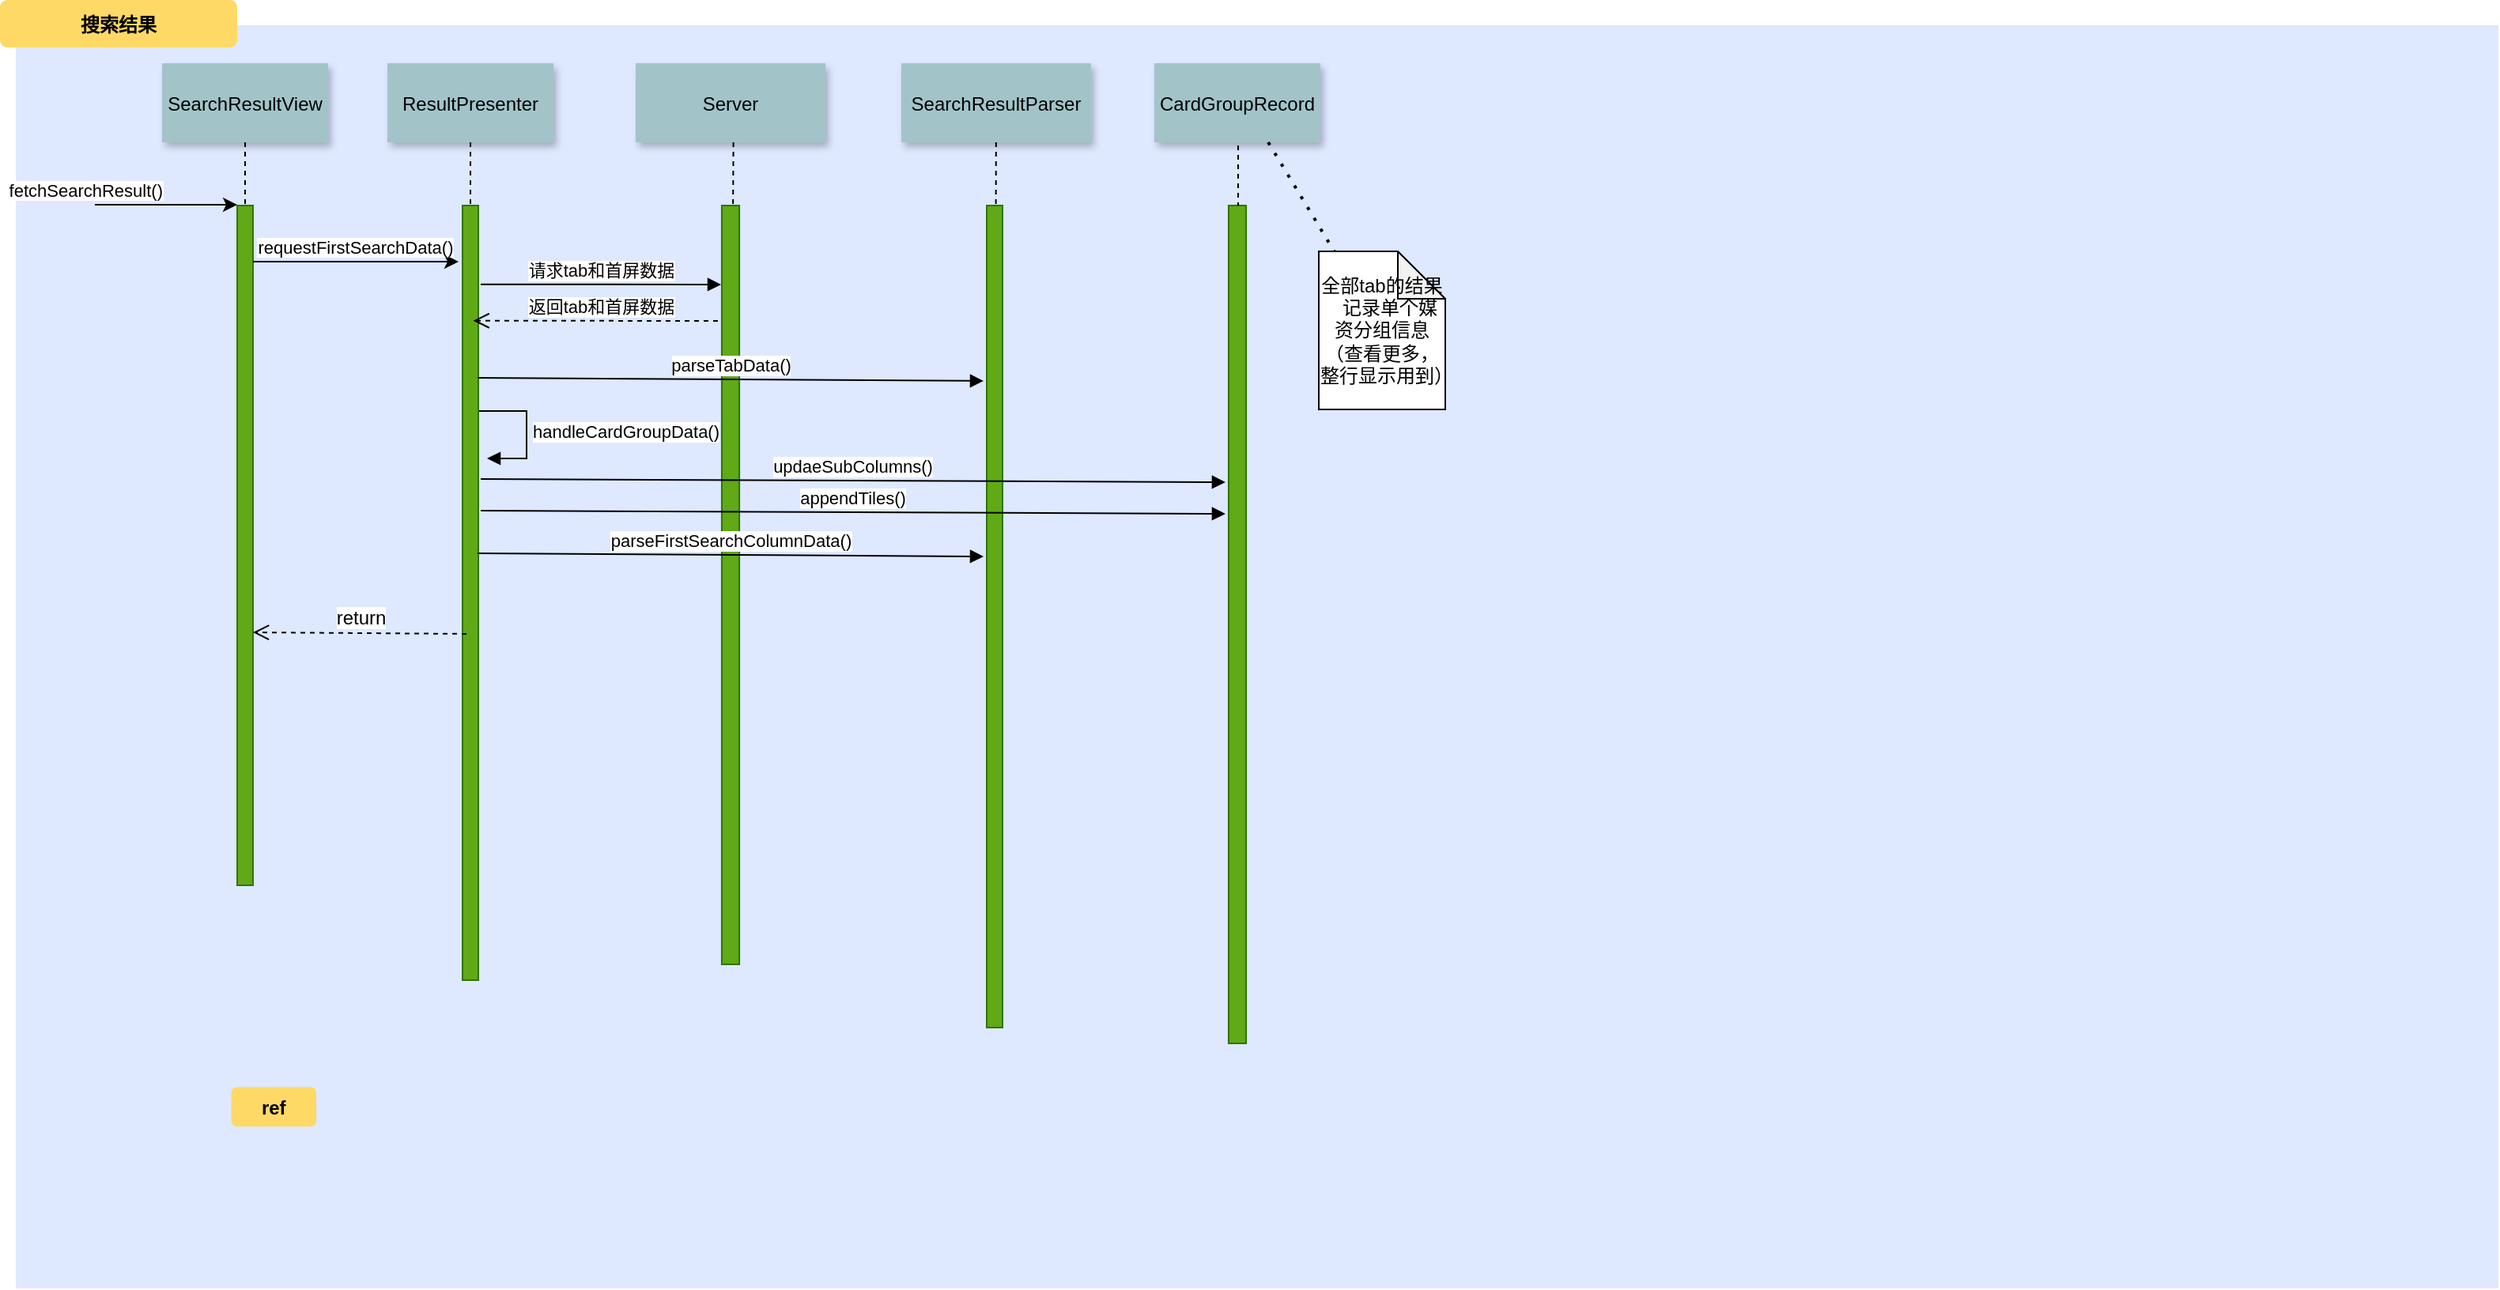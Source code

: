 <mxfile version="23.1.7" type="github">
  <diagram name="Page-1" id="9361dd3d-8414-5efd-6122-117bd74ce7a7">
    <mxGraphModel dx="929" dy="674" grid="1" gridSize="10" guides="1" tooltips="1" connect="1" arrows="1" fold="1" page="0" pageScale="1.5" pageWidth="826" pageHeight="1169" background="none" math="0" shadow="0">
      <root>
        <mxCell id="0" />
        <mxCell id="1" parent="0" />
        <mxCell id="69" value="" style="fillColor=#DEE8FF;strokeColor=none;" parent="1" vertex="1">
          <mxGeometry x="60" y="36" width="1570" height="799" as="geometry" />
        </mxCell>
        <mxCell id="2" value="" style="fillColor=#60a917;strokeColor=#2D7600;fontColor=#ffffff;" parent="1" vertex="1">
          <mxGeometry x="200" y="150" width="10" height="430" as="geometry" />
        </mxCell>
        <mxCell id="3" value="fetchSearchResult()" style="edgeStyle=none;verticalLabelPosition=top;verticalAlign=bottom;labelPosition=left;align=right" parent="1" edge="1">
          <mxGeometry x="110" y="49.5" width="100" height="100" as="geometry">
            <mxPoint x="110" y="149.5" as="sourcePoint" />
            <mxPoint x="200" y="149.5" as="targetPoint" />
          </mxGeometry>
        </mxCell>
        <mxCell id="4" value="SearchResultView" style="shadow=1;fillColor=#A2C4C9;strokeColor=none" parent="1" vertex="1">
          <mxGeometry x="152.5" y="60" width="105" height="50" as="geometry" />
        </mxCell>
        <mxCell id="6" value="" style="fillColor=#60a917;strokeColor=#2D7600;fontColor=#ffffff;" parent="1" vertex="1">
          <mxGeometry x="342.5" y="150" width="10" height="490" as="geometry" />
        </mxCell>
        <mxCell id="7" value="ResultPresenter" style="shadow=1;fillColor=#A2C4C9;strokeColor=none" parent="1" vertex="1">
          <mxGeometry x="295" y="60" width="105" height="50" as="geometry" />
        </mxCell>
        <mxCell id="8" value="" style="edgeStyle=none;endArrow=none;dashed=1" parent="1" source="7" target="6" edge="1">
          <mxGeometry x="272.335" y="165" width="100" height="100" as="geometry">
            <mxPoint x="347.259" y="110" as="sourcePoint" />
            <mxPoint x="347.576" y="165" as="targetPoint" />
          </mxGeometry>
        </mxCell>
        <mxCell id="9" value="requestFirstSearchData()" style="edgeStyle=none;verticalLabelPosition=top;verticalAlign=bottom" parent="1" edge="1">
          <mxGeometry x="220" y="92" width="100" height="100" as="geometry">
            <mxPoint x="210" y="185.5" as="sourcePoint" />
            <mxPoint x="340" y="185.5" as="targetPoint" />
          </mxGeometry>
        </mxCell>
        <mxCell id="15" value="Server" style="shadow=1;fillColor=#A2C4C9;strokeColor=none" parent="1" vertex="1">
          <mxGeometry x="452" y="60" width="120" height="50" as="geometry" />
        </mxCell>
        <mxCell id="21" value="" style="fillColor=#60a917;strokeColor=#2D7600;fontColor=#ffffff;" parent="1" vertex="1">
          <mxGeometry x="674" y="150" width="10" height="520" as="geometry" />
        </mxCell>
        <mxCell id="22" value="SearchResultParser" style="shadow=1;fillColor=#A2C4C9;strokeColor=none" parent="1" vertex="1">
          <mxGeometry x="620" y="60" width="120" height="50" as="geometry" />
        </mxCell>
        <mxCell id="23" value="" style="edgeStyle=none;endArrow=none;dashed=1" parent="1" source="22" target="21" edge="1">
          <mxGeometry x="614.488" y="175.0" width="100" height="100" as="geometry">
            <mxPoint x="674.653" y="110" as="sourcePoint" />
            <mxPoint x="674.653" y="260" as="targetPoint" />
          </mxGeometry>
        </mxCell>
        <mxCell id="33" value="" style="edgeStyle=elbowEdgeStyle;elbow=horizontal;endArrow=none;dashed=1" parent="1" source="4" target="2" edge="1">
          <mxGeometry x="230.0" y="310" width="100" height="100" as="geometry">
            <mxPoint x="230.0" y="410" as="sourcePoint" />
            <mxPoint x="330" y="310" as="targetPoint" />
          </mxGeometry>
        </mxCell>
        <mxCell id="71" value="搜索结果" style="rounded=1;fontStyle=1;fillColor=#FFD966;strokeColor=none" parent="1" vertex="1">
          <mxGeometry x="50" y="20" width="150" height="30" as="geometry" />
        </mxCell>
        <mxCell id="77" value="ref" style="rounded=1;fontStyle=1;fillColor=#FFD966;strokeColor=none" parent="1" vertex="1">
          <mxGeometry x="196.25" y="707.616" width="53.75" height="25" as="geometry" />
        </mxCell>
        <mxCell id="jnnIsXKbwoSBbQRXIsRO-101" value="CardGroupRecord" style="shadow=1;fillColor=#A2C4C9;strokeColor=none;" vertex="1" parent="1">
          <mxGeometry x="780" y="60" width="105" height="50" as="geometry" />
        </mxCell>
        <mxCell id="jnnIsXKbwoSBbQRXIsRO-106" value="" style="fillColor=#60a917;strokeColor=#2D7600;fontColor=#ffffff;" vertex="1" parent="1">
          <mxGeometry x="826.96" y="150" width="11.08" height="530" as="geometry" />
        </mxCell>
        <mxCell id="jnnIsXKbwoSBbQRXIsRO-109" value="" style="edgeStyle=none;endArrow=none;dashed=1" edge="1" parent="1" source="17">
          <mxGeometry x="614.488" y="175.0" width="100" height="100" as="geometry">
            <mxPoint x="513.82" y="110" as="sourcePoint" />
            <mxPoint x="514" y="170" as="targetPoint" />
          </mxGeometry>
        </mxCell>
        <mxCell id="jnnIsXKbwoSBbQRXIsRO-113" value="请求tab和首屏数据" style="html=1;verticalAlign=bottom;endArrow=block;rounded=0;exitX=1.35;exitY=0.123;exitDx=0;exitDy=0;exitPerimeter=0;edgeStyle=elbowEdgeStyle;" edge="1" parent="1">
          <mxGeometry width="80" relative="1" as="geometry">
            <mxPoint x="354" y="199.921" as="sourcePoint" />
            <mxPoint x="506" y="200" as="targetPoint" />
          </mxGeometry>
        </mxCell>
        <mxCell id="jnnIsXKbwoSBbQRXIsRO-114" value="返回tab和首屏数据" style="html=1;verticalAlign=bottom;endArrow=open;dashed=1;endSize=8;curved=0;rounded=0;" edge="1" parent="1">
          <mxGeometry relative="1" as="geometry">
            <mxPoint x="349.28" y="222.86" as="targetPoint" />
            <mxPoint x="510" y="223" as="sourcePoint" />
          </mxGeometry>
        </mxCell>
        <mxCell id="jnnIsXKbwoSBbQRXIsRO-115" value="" style="edgeStyle=none;endArrow=none;dashed=1" edge="1" parent="1" target="17">
          <mxGeometry x="614.488" y="175.0" width="100" height="100" as="geometry">
            <mxPoint x="513.82" y="110" as="sourcePoint" />
            <mxPoint x="514" y="170" as="targetPoint" />
          </mxGeometry>
        </mxCell>
        <mxCell id="17" value="" style="fillColor=#60a917;strokeColor=#2D7600;fontColor=#ffffff;" parent="1" vertex="1">
          <mxGeometry x="506.46" y="150" width="11.08" height="480" as="geometry" />
        </mxCell>
        <mxCell id="jnnIsXKbwoSBbQRXIsRO-116" value="parseTabData()" style="html=1;verticalAlign=bottom;endArrow=block;curved=0;rounded=0;entryX=-0.5;entryY=0.586;entryDx=0;entryDy=0;entryPerimeter=0;exitX=0.85;exitY=0.454;exitDx=0;exitDy=0;exitPerimeter=0;" edge="1" parent="1">
          <mxGeometry width="80" relative="1" as="geometry">
            <mxPoint x="352" y="258.96" as="sourcePoint" />
            <mxPoint x="672" y="260.983" as="targetPoint" />
          </mxGeometry>
        </mxCell>
        <mxCell id="jnnIsXKbwoSBbQRXIsRO-118" value="handleCardGroupData()" style="html=1;align=left;spacingLeft=2;endArrow=block;rounded=0;edgeStyle=orthogonalEdgeStyle;curved=0;rounded=0;" edge="1" parent="1">
          <mxGeometry relative="1" as="geometry">
            <mxPoint x="353" y="280" as="sourcePoint" />
            <Array as="points">
              <mxPoint x="383" y="310" />
            </Array>
            <mxPoint x="358" y="310" as="targetPoint" />
          </mxGeometry>
        </mxCell>
        <mxCell id="jnnIsXKbwoSBbQRXIsRO-119" value="updaeSubColumns()" style="html=1;verticalAlign=bottom;endArrow=block;curved=0;rounded=0;entryX=0;entryY=0.5;entryDx=0;entryDy=0;exitX=1.35;exitY=0.721;exitDx=0;exitDy=0;exitPerimeter=0;" edge="1" parent="1">
          <mxGeometry width="80" relative="1" as="geometry">
            <mxPoint x="354" y="323.04" as="sourcePoint" />
            <mxPoint x="824.96" y="325" as="targetPoint" />
          </mxGeometry>
        </mxCell>
        <mxCell id="jnnIsXKbwoSBbQRXIsRO-121" value="" style="edgeStyle=none;endArrow=none;dashed=1" edge="1" parent="1">
          <mxGeometry x="614.488" y="175.0" width="100" height="100" as="geometry">
            <mxPoint x="833" y="112" as="sourcePoint" />
            <mxPoint x="833" y="150" as="targetPoint" />
          </mxGeometry>
        </mxCell>
        <mxCell id="jnnIsXKbwoSBbQRXIsRO-123" value="appendTiles()" style="html=1;verticalAlign=bottom;endArrow=block;curved=0;rounded=0;entryX=0;entryY=0.5;entryDx=0;entryDy=0;exitX=1.35;exitY=0.721;exitDx=0;exitDy=0;exitPerimeter=0;" edge="1" parent="1">
          <mxGeometry width="80" relative="1" as="geometry">
            <mxPoint x="354" y="343.04" as="sourcePoint" />
            <mxPoint x="824.96" y="345" as="targetPoint" />
          </mxGeometry>
        </mxCell>
        <mxCell id="jnnIsXKbwoSBbQRXIsRO-124" value="parseFirstSearchColumnData()" style="html=1;verticalAlign=bottom;endArrow=block;curved=0;rounded=0;entryX=-0.5;entryY=0.586;entryDx=0;entryDy=0;entryPerimeter=0;exitX=0.85;exitY=0.454;exitDx=0;exitDy=0;exitPerimeter=0;" edge="1" parent="1">
          <mxGeometry width="80" relative="1" as="geometry">
            <mxPoint x="352" y="370.0" as="sourcePoint" />
            <mxPoint x="672" y="372.023" as="targetPoint" />
          </mxGeometry>
        </mxCell>
        <mxCell id="jnnIsXKbwoSBbQRXIsRO-125" value="全部tab的结果 &lt;br&gt;&amp;nbsp;&amp;nbsp; 记录单个媒资分组信息&lt;br&gt;（查看更多，整行显示用到）" style="shape=note;whiteSpace=wrap;html=1;backgroundOutline=1;darkOpacity=0.05;align=center;verticalAlign=middle;fontFamily=Helvetica;fontSize=12;" vertex="1" parent="1">
          <mxGeometry x="884" y="179" width="80" height="100" as="geometry" />
        </mxCell>
        <mxCell id="jnnIsXKbwoSBbQRXIsRO-130" value="" style="endArrow=none;dashed=1;html=1;dashPattern=1 3;strokeWidth=2;rounded=0;strokeColor=default;align=center;verticalAlign=bottom;fontFamily=Helvetica;fontSize=12;fontColor=default;labelBackgroundColor=default;exitX=0.686;exitY=1;exitDx=0;exitDy=0;exitPerimeter=0;" edge="1" parent="1" source="jnnIsXKbwoSBbQRXIsRO-101" target="jnnIsXKbwoSBbQRXIsRO-125">
          <mxGeometry width="50" height="50" relative="1" as="geometry">
            <mxPoint x="900" y="170" as="sourcePoint" />
            <mxPoint x="950" y="120" as="targetPoint" />
          </mxGeometry>
        </mxCell>
        <mxCell id="jnnIsXKbwoSBbQRXIsRO-133" value="return" style="html=1;verticalAlign=bottom;endArrow=open;dashed=1;endSize=8;curved=0;rounded=0;strokeColor=default;align=center;fontFamily=Helvetica;fontSize=12;fontColor=default;labelBackgroundColor=default;exitX=0.25;exitY=0.553;exitDx=0;exitDy=0;exitPerimeter=0;" edge="1" parent="1" source="6">
          <mxGeometry relative="1" as="geometry">
            <mxPoint x="290" y="420" as="sourcePoint" />
            <mxPoint x="210" y="420" as="targetPoint" />
          </mxGeometry>
        </mxCell>
      </root>
    </mxGraphModel>
  </diagram>
</mxfile>
